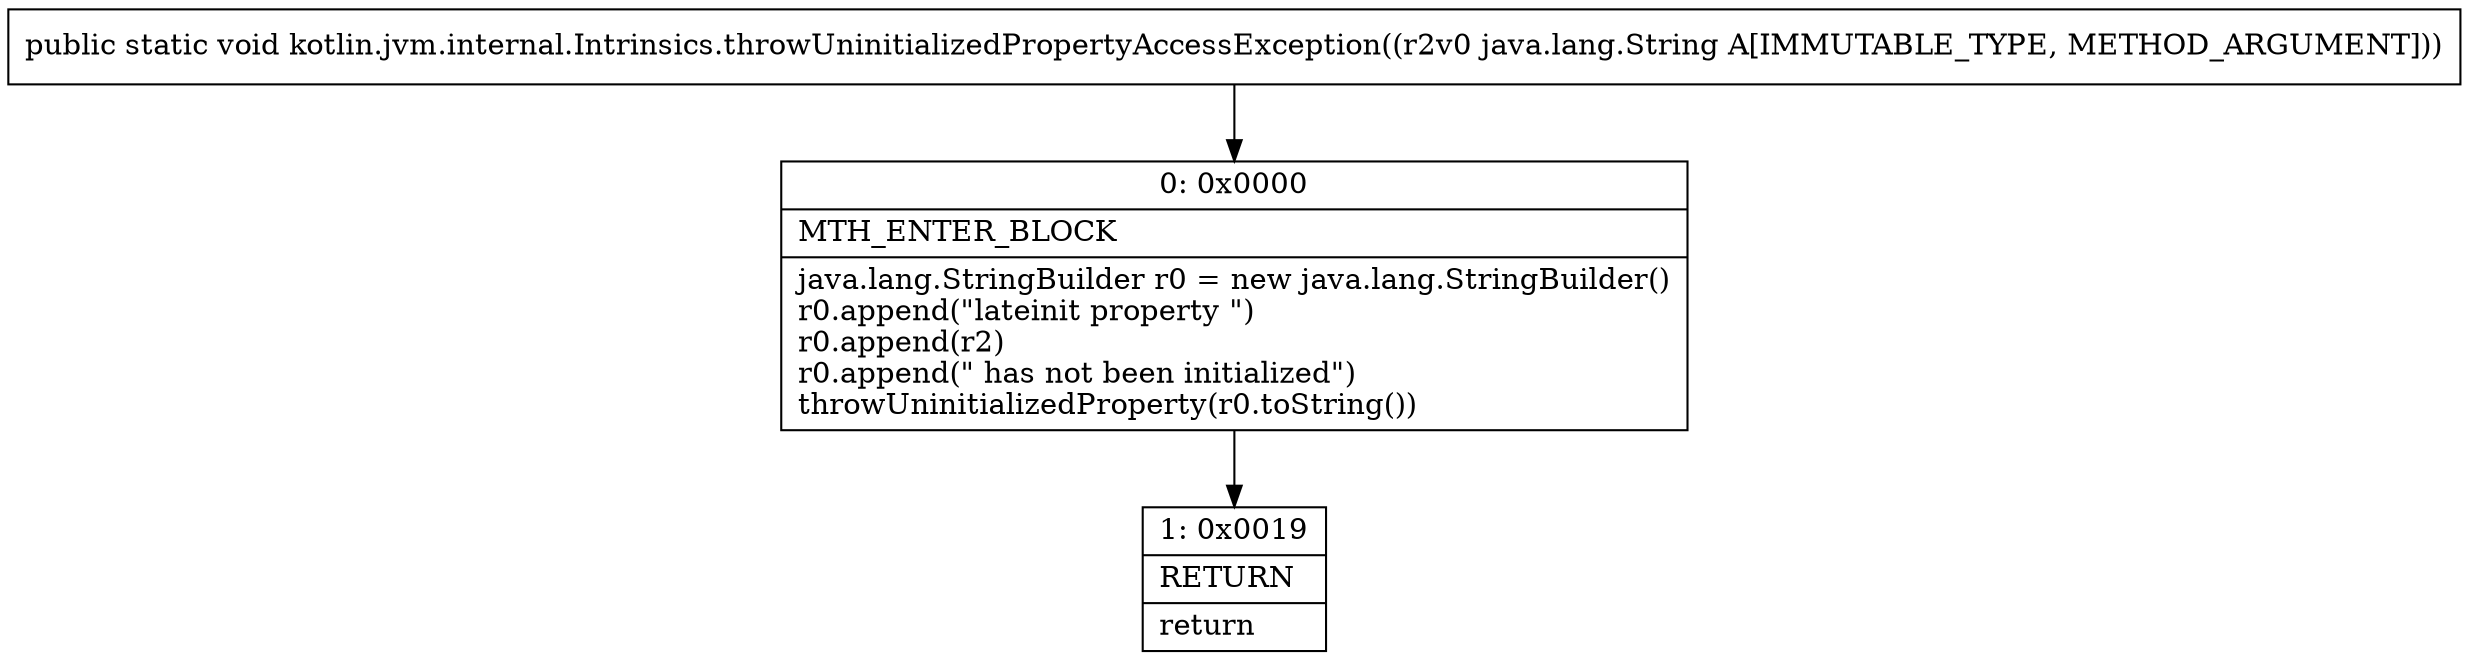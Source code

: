 digraph "CFG forkotlin.jvm.internal.Intrinsics.throwUninitializedPropertyAccessException(Ljava\/lang\/String;)V" {
Node_0 [shape=record,label="{0\:\ 0x0000|MTH_ENTER_BLOCK\l|java.lang.StringBuilder r0 = new java.lang.StringBuilder()\lr0.append(\"lateinit property \")\lr0.append(r2)\lr0.append(\" has not been initialized\")\lthrowUninitializedProperty(r0.toString())\l}"];
Node_1 [shape=record,label="{1\:\ 0x0019|RETURN\l|return\l}"];
MethodNode[shape=record,label="{public static void kotlin.jvm.internal.Intrinsics.throwUninitializedPropertyAccessException((r2v0 java.lang.String A[IMMUTABLE_TYPE, METHOD_ARGUMENT])) }"];
MethodNode -> Node_0;
Node_0 -> Node_1;
}

